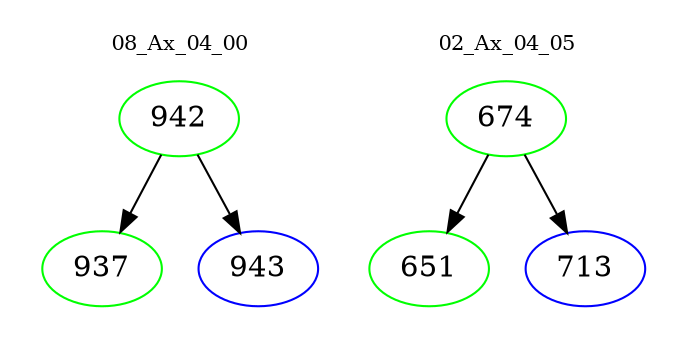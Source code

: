 digraph{
subgraph cluster_0 {
color = white
label = "08_Ax_04_00";
fontsize=10;
T0_942 [label="942", color="green"]
T0_942 -> T0_937 [color="black"]
T0_937 [label="937", color="green"]
T0_942 -> T0_943 [color="black"]
T0_943 [label="943", color="blue"]
}
subgraph cluster_1 {
color = white
label = "02_Ax_04_05";
fontsize=10;
T1_674 [label="674", color="green"]
T1_674 -> T1_651 [color="black"]
T1_651 [label="651", color="green"]
T1_674 -> T1_713 [color="black"]
T1_713 [label="713", color="blue"]
}
}
